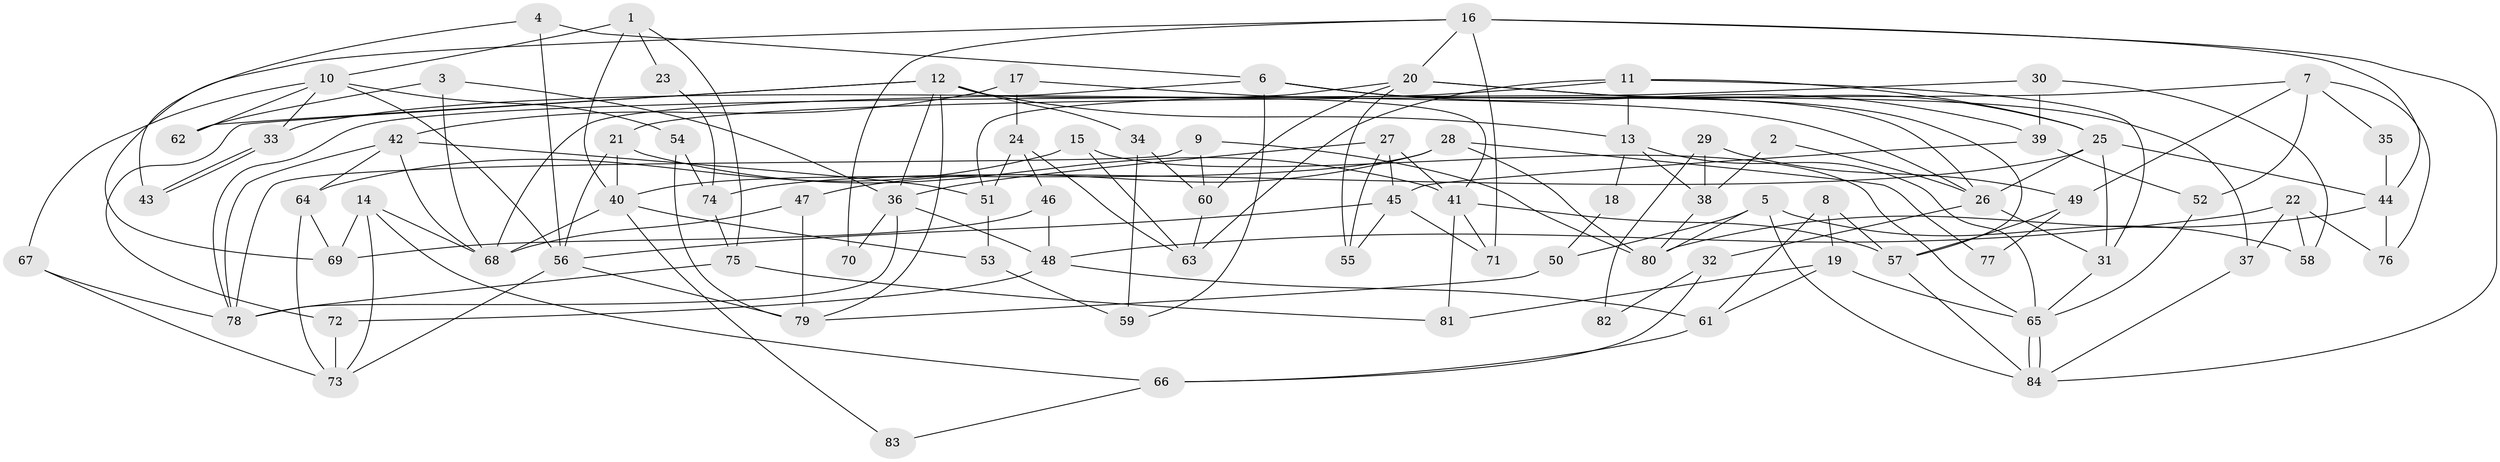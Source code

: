 // coarse degree distribution, {4: 0.14, 2: 0.12, 3: 0.2, 10: 0.02, 5: 0.22, 6: 0.14, 12: 0.04, 7: 0.04, 8: 0.06, 13: 0.02}
// Generated by graph-tools (version 1.1) at 2025/18/03/04/25 18:18:37]
// undirected, 84 vertices, 168 edges
graph export_dot {
graph [start="1"]
  node [color=gray90,style=filled];
  1;
  2;
  3;
  4;
  5;
  6;
  7;
  8;
  9;
  10;
  11;
  12;
  13;
  14;
  15;
  16;
  17;
  18;
  19;
  20;
  21;
  22;
  23;
  24;
  25;
  26;
  27;
  28;
  29;
  30;
  31;
  32;
  33;
  34;
  35;
  36;
  37;
  38;
  39;
  40;
  41;
  42;
  43;
  44;
  45;
  46;
  47;
  48;
  49;
  50;
  51;
  52;
  53;
  54;
  55;
  56;
  57;
  58;
  59;
  60;
  61;
  62;
  63;
  64;
  65;
  66;
  67;
  68;
  69;
  70;
  71;
  72;
  73;
  74;
  75;
  76;
  77;
  78;
  79;
  80;
  81;
  82;
  83;
  84;
  1 -- 75;
  1 -- 10;
  1 -- 23;
  1 -- 40;
  2 -- 38;
  2 -- 26;
  3 -- 62;
  3 -- 36;
  3 -- 68;
  4 -- 6;
  4 -- 56;
  4 -- 43;
  5 -- 80;
  5 -- 84;
  5 -- 50;
  5 -- 58;
  6 -- 59;
  6 -- 68;
  6 -- 26;
  6 -- 39;
  6 -- 57;
  7 -- 21;
  7 -- 52;
  7 -- 35;
  7 -- 49;
  7 -- 76;
  8 -- 19;
  8 -- 57;
  8 -- 61;
  9 -- 80;
  9 -- 78;
  9 -- 60;
  10 -- 33;
  10 -- 56;
  10 -- 54;
  10 -- 62;
  10 -- 67;
  11 -- 63;
  11 -- 25;
  11 -- 13;
  11 -- 31;
  11 -- 33;
  12 -- 36;
  12 -- 13;
  12 -- 34;
  12 -- 41;
  12 -- 62;
  12 -- 72;
  12 -- 79;
  13 -- 65;
  13 -- 18;
  13 -- 38;
  14 -- 68;
  14 -- 73;
  14 -- 66;
  14 -- 69;
  15 -- 65;
  15 -- 63;
  15 -- 64;
  16 -- 69;
  16 -- 84;
  16 -- 20;
  16 -- 44;
  16 -- 70;
  16 -- 71;
  17 -- 24;
  17 -- 42;
  17 -- 26;
  18 -- 50;
  19 -- 65;
  19 -- 81;
  19 -- 61;
  20 -- 25;
  20 -- 37;
  20 -- 51;
  20 -- 55;
  20 -- 60;
  21 -- 56;
  21 -- 41;
  21 -- 40;
  22 -- 37;
  22 -- 76;
  22 -- 48;
  22 -- 58;
  23 -- 74;
  24 -- 51;
  24 -- 46;
  24 -- 63;
  25 -- 26;
  25 -- 31;
  25 -- 44;
  25 -- 74;
  26 -- 31;
  26 -- 32;
  27 -- 45;
  27 -- 41;
  27 -- 36;
  27 -- 55;
  28 -- 47;
  28 -- 40;
  28 -- 77;
  28 -- 80;
  29 -- 49;
  29 -- 38;
  29 -- 82;
  30 -- 78;
  30 -- 58;
  30 -- 39;
  31 -- 65;
  32 -- 66;
  32 -- 82;
  33 -- 43;
  33 -- 43;
  34 -- 60;
  34 -- 59;
  35 -- 44;
  36 -- 48;
  36 -- 70;
  36 -- 78;
  37 -- 84;
  38 -- 80;
  39 -- 45;
  39 -- 52;
  40 -- 53;
  40 -- 68;
  40 -- 83;
  41 -- 71;
  41 -- 57;
  41 -- 81;
  42 -- 64;
  42 -- 68;
  42 -- 51;
  42 -- 78;
  44 -- 76;
  44 -- 80;
  45 -- 55;
  45 -- 56;
  45 -- 71;
  46 -- 69;
  46 -- 48;
  47 -- 68;
  47 -- 79;
  48 -- 61;
  48 -- 72;
  49 -- 57;
  49 -- 77;
  50 -- 79;
  51 -- 53;
  52 -- 65;
  53 -- 59;
  54 -- 79;
  54 -- 74;
  56 -- 73;
  56 -- 79;
  57 -- 84;
  60 -- 63;
  61 -- 66;
  64 -- 73;
  64 -- 69;
  65 -- 84;
  65 -- 84;
  66 -- 83;
  67 -- 78;
  67 -- 73;
  72 -- 73;
  74 -- 75;
  75 -- 78;
  75 -- 81;
}
